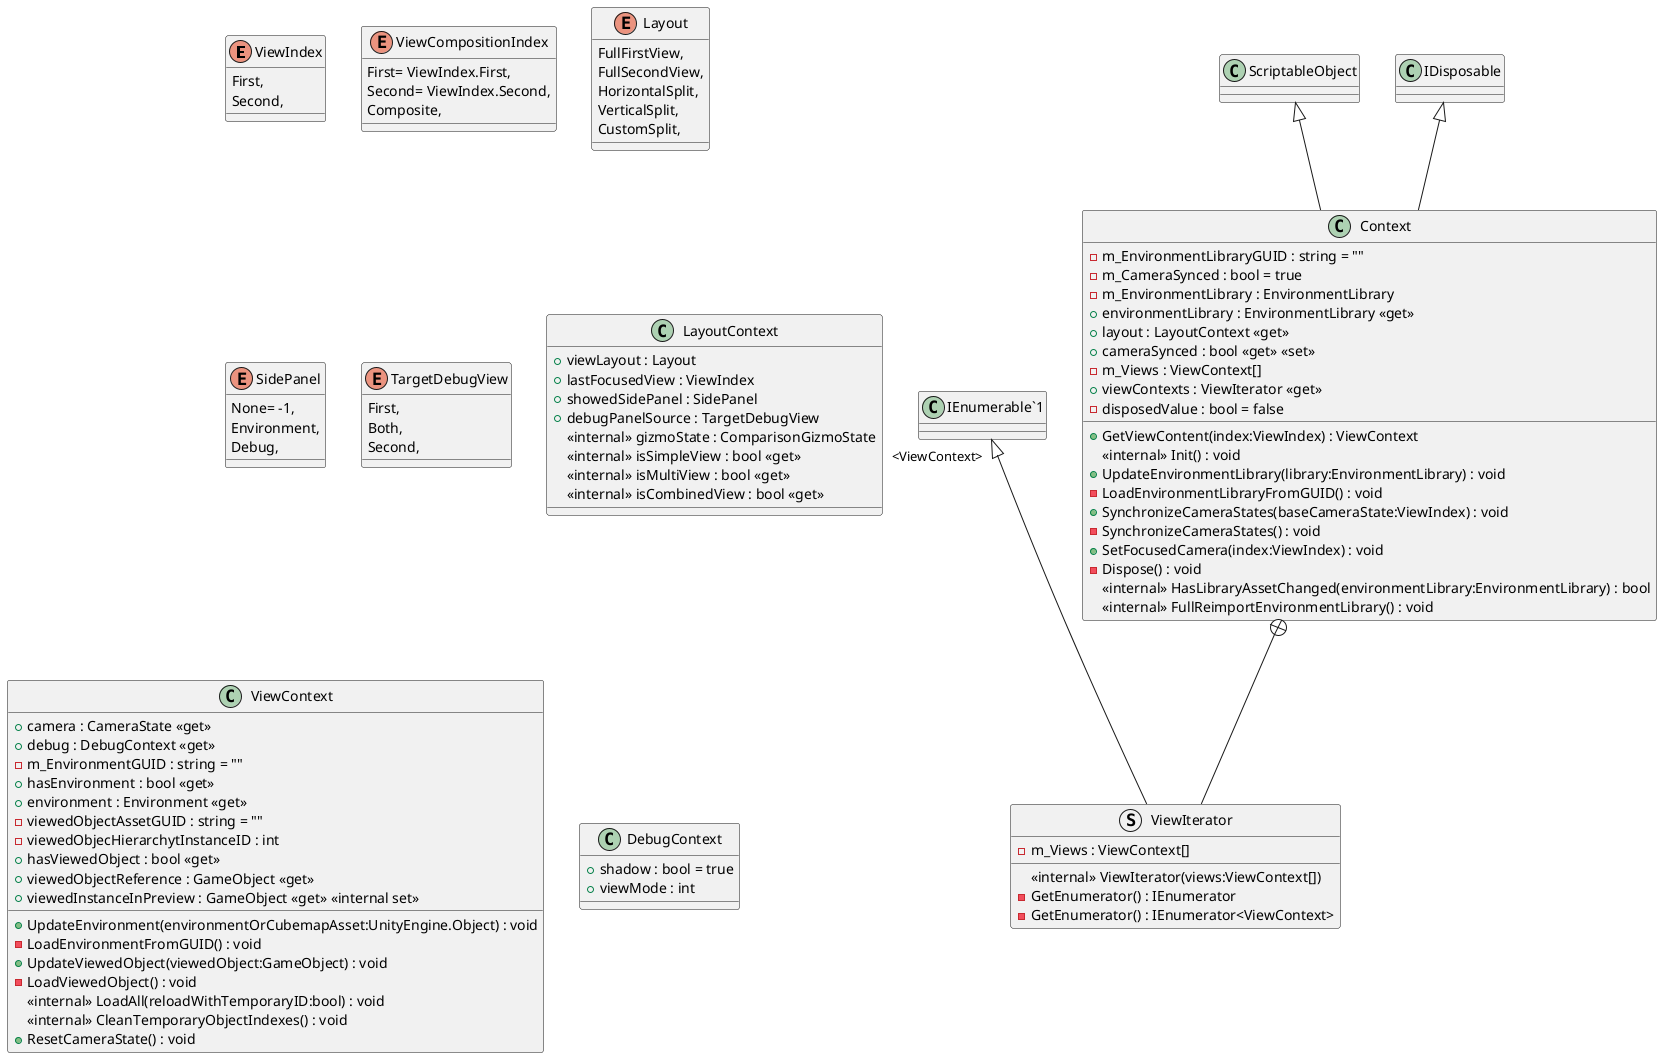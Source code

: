 @startuml
enum ViewIndex {
    First,
    Second,
}
enum ViewCompositionIndex {
    First= ViewIndex.First,
    Second= ViewIndex.Second,
    Composite,
}
enum Layout {
    FullFirstView,
    FullSecondView,
    HorizontalSplit,
    VerticalSplit,
    CustomSplit,
}
enum SidePanel {
    None= -1,
    Environment,
    Debug,
}
enum TargetDebugView {
    First,
    Both,
    Second,
}
class Context {
    - m_EnvironmentLibraryGUID : string = ""
    - m_CameraSynced : bool = true
    - m_EnvironmentLibrary : EnvironmentLibrary
    + environmentLibrary : EnvironmentLibrary <<get>>
    + layout : LayoutContext <<get>>
    + cameraSynced : bool <<get>> <<set>>
    - m_Views : ViewContext[]
    + viewContexts : ViewIterator <<get>>
    + GetViewContent(index:ViewIndex) : ViewContext
    <<internal>> Init() : void
    + UpdateEnvironmentLibrary(library:EnvironmentLibrary) : void
    - LoadEnvironmentLibraryFromGUID() : void
    + SynchronizeCameraStates(baseCameraState:ViewIndex) : void
    - SynchronizeCameraStates() : void
    + SetFocusedCamera(index:ViewIndex) : void
    - disposedValue : bool = false
    - Dispose() : void
    <<internal>> HasLibraryAssetChanged(environmentLibrary:EnvironmentLibrary) : bool
    <<internal>> FullReimportEnvironmentLibrary() : void
}
class LayoutContext {
    + viewLayout : Layout
    + lastFocusedView : ViewIndex
    + showedSidePanel : SidePanel
    + debugPanelSource : TargetDebugView
    <<internal>> gizmoState : ComparisonGizmoState
    <<internal>> isSimpleView : bool <<get>>
    <<internal>> isMultiView : bool <<get>>
    <<internal>> isCombinedView : bool <<get>>
}
class ViewContext {
    + camera : CameraState <<get>>
    + debug : DebugContext <<get>>
    - m_EnvironmentGUID : string = ""
    + hasEnvironment : bool <<get>>
    + environment : Environment <<get>>
    - viewedObjectAssetGUID : string = ""
    - viewedObjecHierarchytInstanceID : int
    + hasViewedObject : bool <<get>>
    + viewedObjectReference : GameObject <<get>>
    + viewedInstanceInPreview : GameObject <<get>> <<internal set>>
    + UpdateEnvironment(environmentOrCubemapAsset:UnityEngine.Object) : void
    - LoadEnvironmentFromGUID() : void
    + UpdateViewedObject(viewedObject:GameObject) : void
    - LoadViewedObject() : void
    <<internal>> LoadAll(reloadWithTemporaryID:bool) : void
    <<internal>> CleanTemporaryObjectIndexes() : void
    + ResetCameraState() : void
}
class DebugContext {
    + shadow : bool = true
    + viewMode : int
}
struct ViewIterator {
    - m_Views : ViewContext[]
    <<internal>> ViewIterator(views:ViewContext[])
    - GetEnumerator() : IEnumerator
    - GetEnumerator() : IEnumerator<ViewContext>
}
ScriptableObject <|-- Context
IDisposable <|-- Context
Context +-- ViewIterator
"IEnumerable`1" "<ViewContext>" <|-- ViewIterator
@enduml
